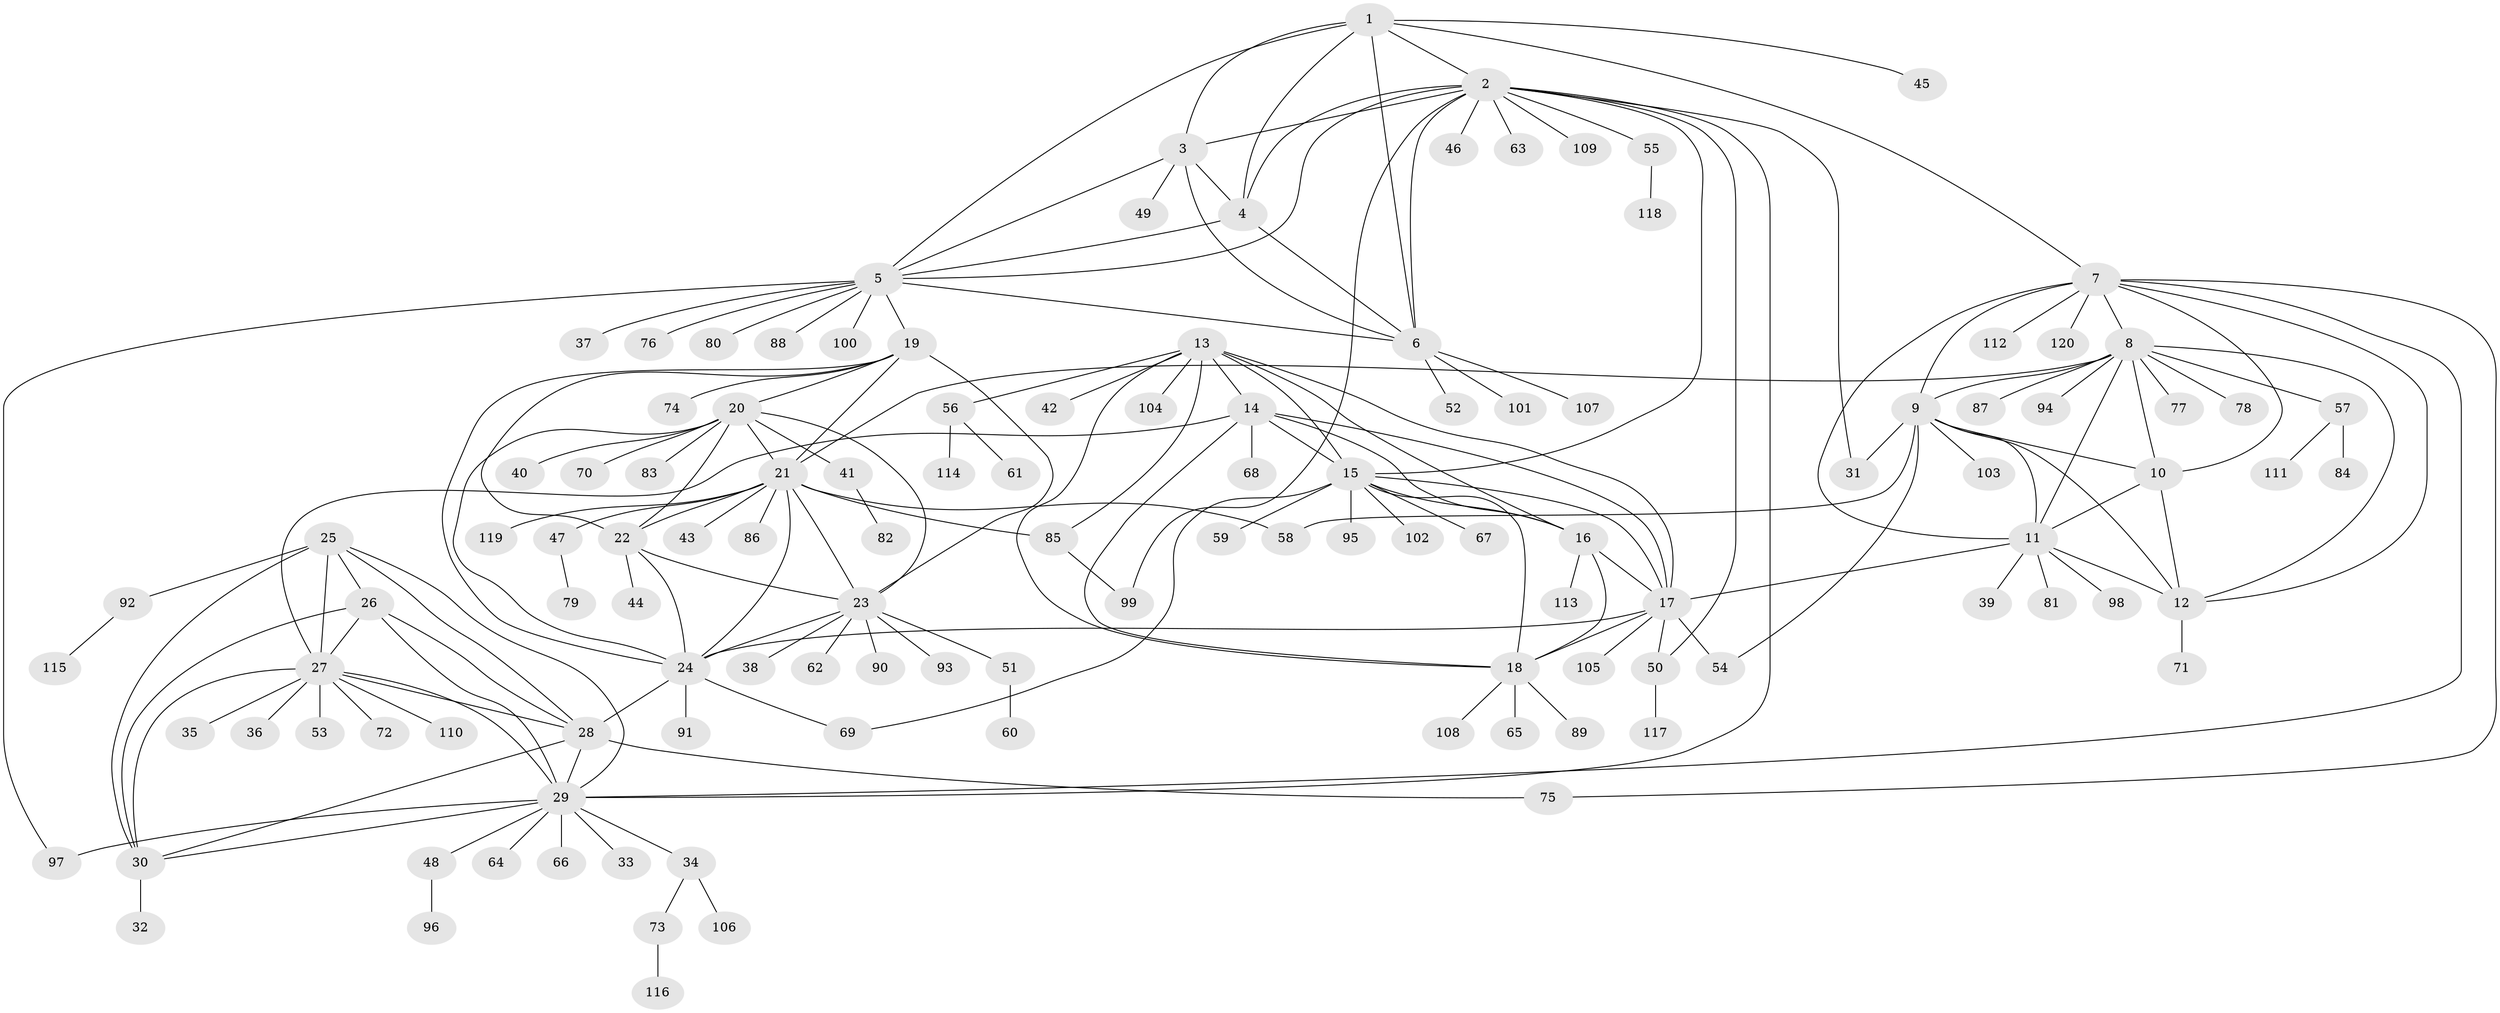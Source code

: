 // Generated by graph-tools (version 1.1) at 2025/26/03/09/25 03:26:48]
// undirected, 120 vertices, 184 edges
graph export_dot {
graph [start="1"]
  node [color=gray90,style=filled];
  1;
  2;
  3;
  4;
  5;
  6;
  7;
  8;
  9;
  10;
  11;
  12;
  13;
  14;
  15;
  16;
  17;
  18;
  19;
  20;
  21;
  22;
  23;
  24;
  25;
  26;
  27;
  28;
  29;
  30;
  31;
  32;
  33;
  34;
  35;
  36;
  37;
  38;
  39;
  40;
  41;
  42;
  43;
  44;
  45;
  46;
  47;
  48;
  49;
  50;
  51;
  52;
  53;
  54;
  55;
  56;
  57;
  58;
  59;
  60;
  61;
  62;
  63;
  64;
  65;
  66;
  67;
  68;
  69;
  70;
  71;
  72;
  73;
  74;
  75;
  76;
  77;
  78;
  79;
  80;
  81;
  82;
  83;
  84;
  85;
  86;
  87;
  88;
  89;
  90;
  91;
  92;
  93;
  94;
  95;
  96;
  97;
  98;
  99;
  100;
  101;
  102;
  103;
  104;
  105;
  106;
  107;
  108;
  109;
  110;
  111;
  112;
  113;
  114;
  115;
  116;
  117;
  118;
  119;
  120;
  1 -- 2;
  1 -- 3;
  1 -- 4;
  1 -- 5;
  1 -- 6;
  1 -- 7;
  1 -- 45;
  2 -- 3;
  2 -- 4;
  2 -- 5;
  2 -- 6;
  2 -- 15;
  2 -- 29;
  2 -- 31;
  2 -- 46;
  2 -- 50;
  2 -- 55;
  2 -- 63;
  2 -- 99;
  2 -- 109;
  3 -- 4;
  3 -- 5;
  3 -- 6;
  3 -- 49;
  4 -- 5;
  4 -- 6;
  5 -- 6;
  5 -- 19;
  5 -- 37;
  5 -- 76;
  5 -- 80;
  5 -- 88;
  5 -- 97;
  5 -- 100;
  6 -- 52;
  6 -- 101;
  6 -- 107;
  7 -- 8;
  7 -- 9;
  7 -- 10;
  7 -- 11;
  7 -- 12;
  7 -- 29;
  7 -- 75;
  7 -- 112;
  7 -- 120;
  8 -- 9;
  8 -- 10;
  8 -- 11;
  8 -- 12;
  8 -- 21;
  8 -- 57;
  8 -- 77;
  8 -- 78;
  8 -- 87;
  8 -- 94;
  9 -- 10;
  9 -- 11;
  9 -- 12;
  9 -- 31;
  9 -- 54;
  9 -- 58;
  9 -- 103;
  10 -- 11;
  10 -- 12;
  11 -- 12;
  11 -- 17;
  11 -- 39;
  11 -- 81;
  11 -- 98;
  12 -- 71;
  13 -- 14;
  13 -- 15;
  13 -- 16;
  13 -- 17;
  13 -- 18;
  13 -- 42;
  13 -- 56;
  13 -- 85;
  13 -- 104;
  14 -- 15;
  14 -- 16;
  14 -- 17;
  14 -- 18;
  14 -- 27;
  14 -- 68;
  15 -- 16;
  15 -- 17;
  15 -- 18;
  15 -- 59;
  15 -- 67;
  15 -- 69;
  15 -- 95;
  15 -- 102;
  16 -- 17;
  16 -- 18;
  16 -- 113;
  17 -- 18;
  17 -- 24;
  17 -- 50;
  17 -- 54;
  17 -- 105;
  18 -- 65;
  18 -- 89;
  18 -- 108;
  19 -- 20;
  19 -- 21;
  19 -- 22;
  19 -- 23;
  19 -- 24;
  19 -- 74;
  20 -- 21;
  20 -- 22;
  20 -- 23;
  20 -- 24;
  20 -- 40;
  20 -- 41;
  20 -- 70;
  20 -- 83;
  21 -- 22;
  21 -- 23;
  21 -- 24;
  21 -- 43;
  21 -- 47;
  21 -- 58;
  21 -- 85;
  21 -- 86;
  21 -- 119;
  22 -- 23;
  22 -- 24;
  22 -- 44;
  23 -- 24;
  23 -- 38;
  23 -- 51;
  23 -- 62;
  23 -- 90;
  23 -- 93;
  24 -- 28;
  24 -- 69;
  24 -- 91;
  25 -- 26;
  25 -- 27;
  25 -- 28;
  25 -- 29;
  25 -- 30;
  25 -- 92;
  26 -- 27;
  26 -- 28;
  26 -- 29;
  26 -- 30;
  27 -- 28;
  27 -- 29;
  27 -- 30;
  27 -- 35;
  27 -- 36;
  27 -- 53;
  27 -- 72;
  27 -- 110;
  28 -- 29;
  28 -- 30;
  28 -- 75;
  29 -- 30;
  29 -- 33;
  29 -- 34;
  29 -- 48;
  29 -- 64;
  29 -- 66;
  29 -- 97;
  30 -- 32;
  34 -- 73;
  34 -- 106;
  41 -- 82;
  47 -- 79;
  48 -- 96;
  50 -- 117;
  51 -- 60;
  55 -- 118;
  56 -- 61;
  56 -- 114;
  57 -- 84;
  57 -- 111;
  73 -- 116;
  85 -- 99;
  92 -- 115;
}
